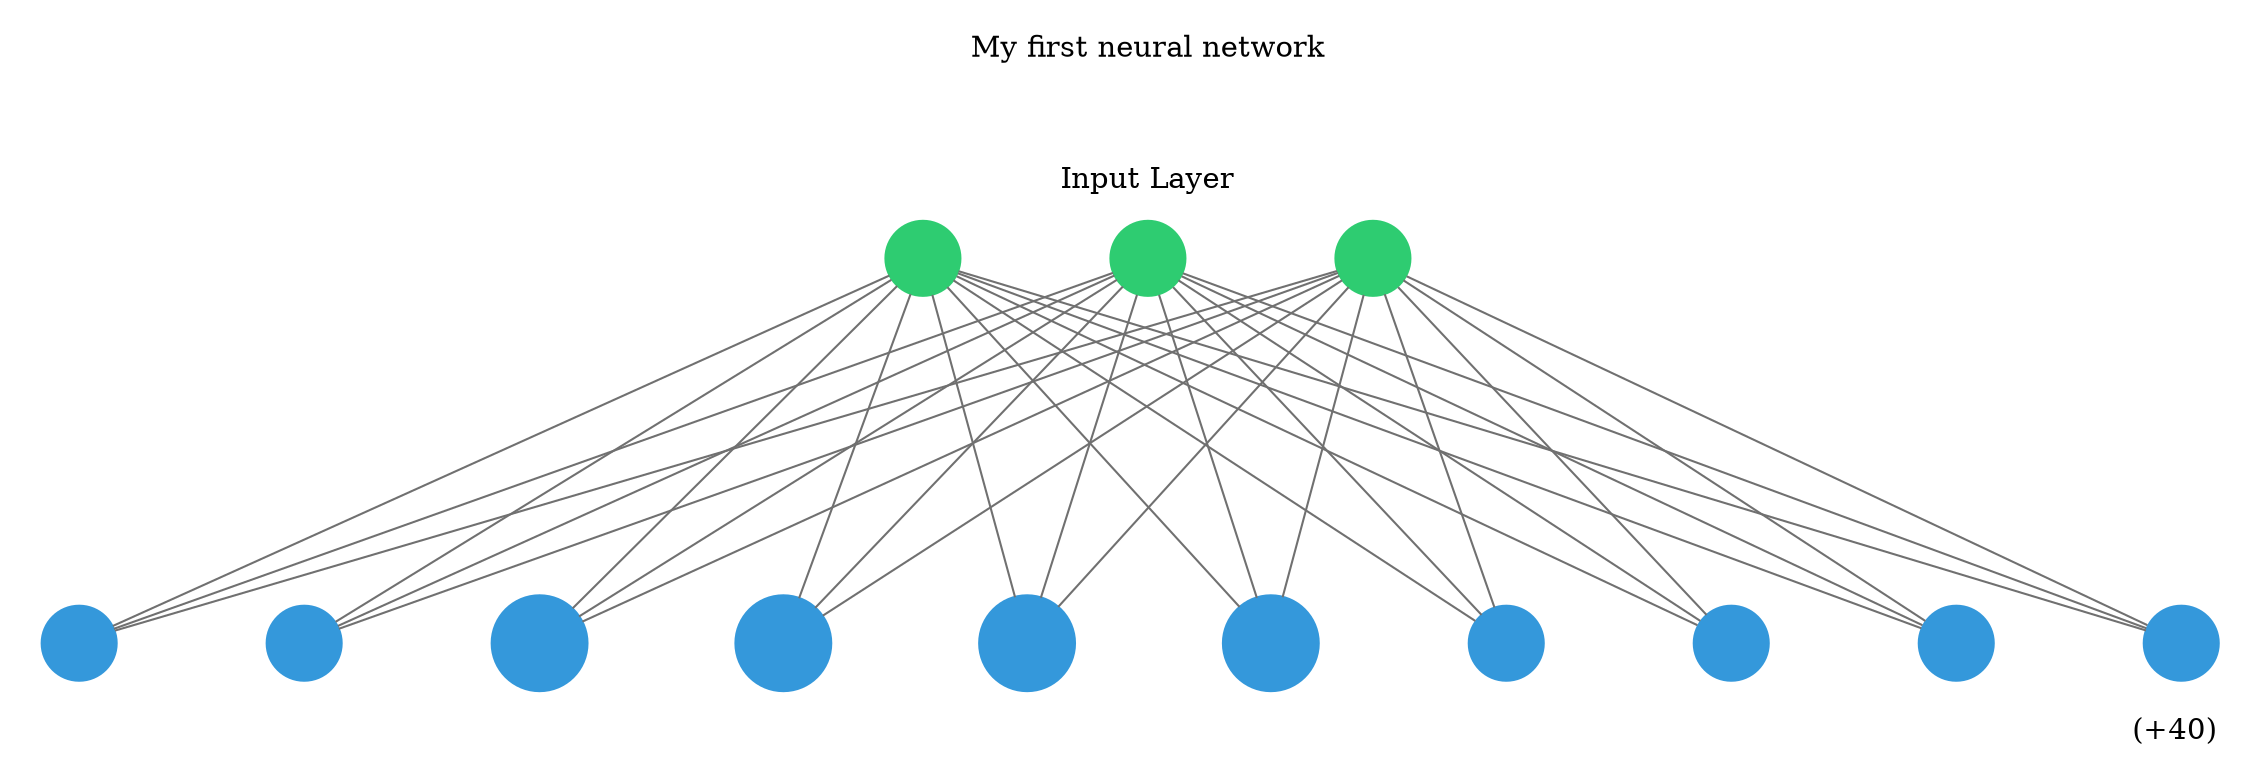 digraph g {
	graph [nodesep=1 ranksep=2 splines=false]
	edge [arrowhead=none color="#707070"]
	subgraph cluster_input {
		node [color="#2ecc71" fontcolor="#2ecc71" shape=circle style=filled]
		color=white
		1
		label="My first neural network



Input Layer"
		rank=same
		2
		label="My first neural network



Input Layer"
		rank=same
		3
		label="My first neural network



Input Layer"
		rank=same
	}
	1 -> 4
	2 -> 4
	3 -> 4
	1 -> 5
	2 -> 5
	3 -> 5
	1 -> 6
	2 -> 6
	3 -> 6
	1 -> 7
	2 -> 7
	3 -> 7
	1 -> 8
	2 -> 8
	3 -> 8
	1 -> 9
	2 -> 9
	3 -> 9
	1 -> 10
	2 -> 10
	3 -> 10
	1 -> 11
	2 -> 11
	3 -> 11
	1 -> 12
	2 -> 12
	3 -> 12
	1 -> 13
	2 -> 13
	3 -> 13
	subgraph cluster_1 {
		color=white
		rank=same
		label=" (+40)" labeljust=right labelloc=b
		4 [color="#3498db" fontcolor="#3498db" shape=circle style=filled]
		5 [color="#3498db" fontcolor="#3498db" shape=circle style=filled]
		6 [color="#3498db" fontcolor="#3498db" shape=circle style=filled]
		7 [color="#3498db" fontcolor="#3498db" shape=circle style=filled]
		8 [color="#3498db" fontcolor="#3498db" shape=circle style=filled]
		9 [color="#3498db" fontcolor="#3498db" shape=circle style=filled]
		10 [color="#3498db" fontcolor="#3498db" shape=circle style=filled]
		11 [color="#3498db" fontcolor="#3498db" shape=circle style=filled]
		12 [color="#3498db" fontcolor="#3498db" shape=circle style=filled]
		13 [color="#3498db" fontcolor="#3498db" shape=circle style=filled]
	}
	subgraph cluster_output {
		node [color="#2ecc71" fontcolor="#2ecc71" shape=circle style=filled]
		color=white
		rank=same
		labeljust=1
		label="Output Layer" labelloc=bottom
	}
	arrowShape=none
}
